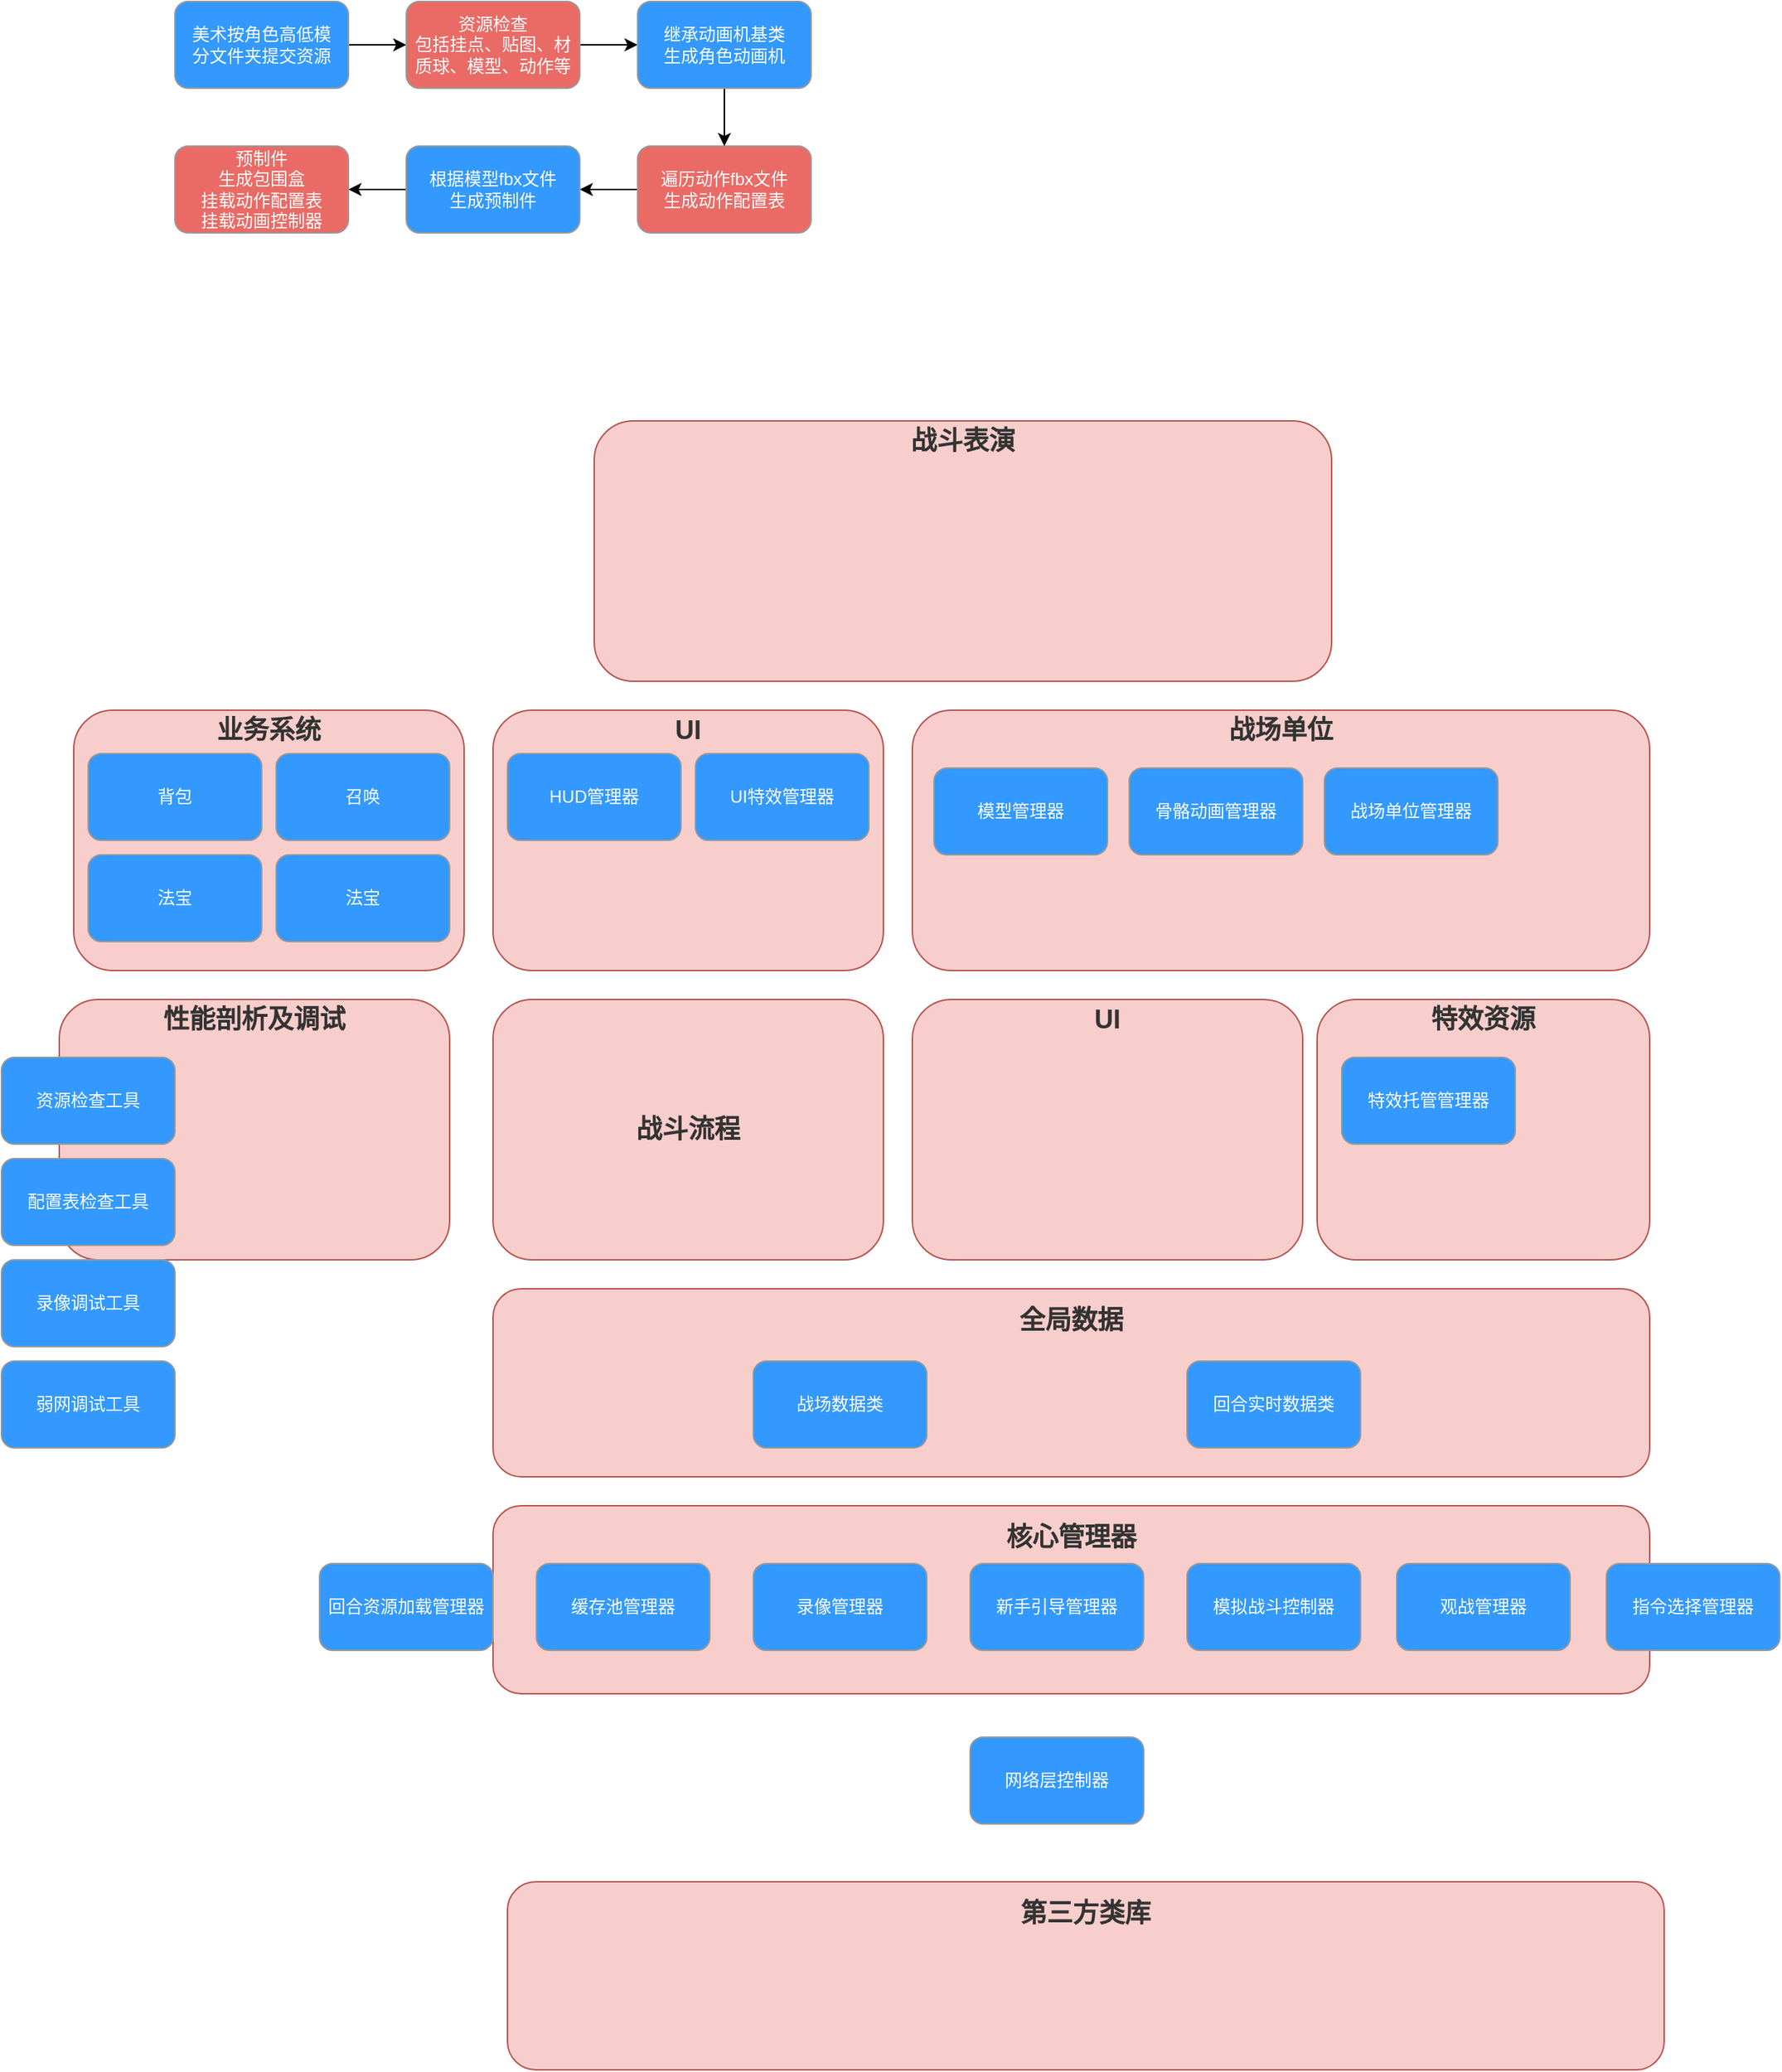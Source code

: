 <mxfile version="12.1.8" type="github" pages="1"><diagram id="-Knro7iIvr_-B3o6s4ao" name="第 1 页"><mxGraphModel dx="2249" dy="794" grid="1" gridSize="10" guides="1" tooltips="1" connect="1" arrows="1" fold="1" page="1" pageScale="1" pageWidth="827" pageHeight="1169" math="0" shadow="0"><root><mxCell id="0"/><mxCell id="1" parent="0"/><mxCell id="s2iT2gd37a2M7Q--zr3d-36" value="&lt;font style=&quot;font-size: 18px&quot;&gt;&lt;b&gt;&lt;font color=&quot;#333333&quot;&gt;核心管理器&lt;br&gt;&lt;br&gt;&lt;br&gt;&lt;br&gt;&lt;/font&gt;&lt;/b&gt;&lt;br&gt;&lt;/font&gt;" style="rounded=1;whiteSpace=wrap;html=1;strokeColor=#b85450;fillColor=#f8cecc;" vertex="1" parent="1"><mxGeometry x="240" y="1050" width="800" height="130" as="geometry"/></mxCell><mxCell id="s2iT2gd37a2M7Q--zr3d-32" value="&lt;font style=&quot;font-size: 18px&quot;&gt;&lt;b&gt;&lt;font color=&quot;#333333&quot;&gt;战场单位&lt;br&gt;&lt;br&gt;&lt;br&gt;&lt;br&gt;&lt;br&gt;&lt;br&gt;&lt;br&gt;&lt;/font&gt;&lt;/b&gt;&lt;br&gt;&lt;/font&gt;" style="rounded=1;whiteSpace=wrap;html=1;strokeColor=#b85450;fillColor=#f8cecc;" vertex="1" parent="1"><mxGeometry x="530" y="500" width="510" height="180" as="geometry"/></mxCell><mxCell id="s2iT2gd37a2M7Q--zr3d-33" value="&lt;font style=&quot;font-size: 18px&quot;&gt;&lt;font color=&quot;#333333&quot;&gt;&lt;b&gt;UI&lt;br&gt;&lt;/b&gt;&lt;/font&gt;&lt;br&gt;&lt;br&gt;&lt;br&gt;&lt;br&gt;&lt;br&gt;&lt;br&gt;&lt;br&gt;&lt;/font&gt;" style="rounded=1;whiteSpace=wrap;html=1;strokeColor=#b85450;fillColor=#f8cecc;" vertex="1" parent="1"><mxGeometry x="240" y="500" width="270" height="180" as="geometry"/></mxCell><mxCell id="s2iT2gd37a2M7Q--zr3d-15" style="edgeStyle=orthogonalEdgeStyle;rounded=0;orthogonalLoop=1;jettySize=auto;html=1;exitX=1;exitY=0.5;exitDx=0;exitDy=0;entryX=0;entryY=0.5;entryDx=0;entryDy=0;" edge="1" parent="1" source="s2iT2gd37a2M7Q--zr3d-1" target="s2iT2gd37a2M7Q--zr3d-3"><mxGeometry relative="1" as="geometry"/></mxCell><mxCell id="s2iT2gd37a2M7Q--zr3d-1" value="&lt;font color=&quot;#ffffff&quot;&gt;美术按角色高低模&lt;br&gt;分文件夹提交资源&lt;/font&gt;" style="rounded=1;whiteSpace=wrap;html=1;fillColor=#3399FF;strokeColor=#999999;" vertex="1" parent="1"><mxGeometry x="20" y="10" width="120" height="60" as="geometry"/></mxCell><mxCell id="s2iT2gd37a2M7Q--zr3d-18" style="edgeStyle=orthogonalEdgeStyle;rounded=0;orthogonalLoop=1;jettySize=auto;html=1;exitX=0;exitY=0.5;exitDx=0;exitDy=0;entryX=1;entryY=0.5;entryDx=0;entryDy=0;" edge="1" parent="1" source="s2iT2gd37a2M7Q--zr3d-2" target="s2iT2gd37a2M7Q--zr3d-8"><mxGeometry relative="1" as="geometry"/></mxCell><mxCell id="s2iT2gd37a2M7Q--zr3d-2" value="&lt;font color=&quot;#ffffff&quot;&gt;遍历动作fbx文件&lt;br&gt;生成动作配置表&lt;/font&gt;" style="rounded=1;whiteSpace=wrap;html=1;fillColor=#EA6B66;strokeColor=#999999;" vertex="1" parent="1"><mxGeometry x="340" y="110" width="120" height="60" as="geometry"/></mxCell><mxCell id="s2iT2gd37a2M7Q--zr3d-16" style="edgeStyle=orthogonalEdgeStyle;rounded=0;orthogonalLoop=1;jettySize=auto;html=1;exitX=1;exitY=0.5;exitDx=0;exitDy=0;entryX=0;entryY=0.5;entryDx=0;entryDy=0;" edge="1" parent="1" source="s2iT2gd37a2M7Q--zr3d-3" target="s2iT2gd37a2M7Q--zr3d-7"><mxGeometry relative="1" as="geometry"/></mxCell><mxCell id="s2iT2gd37a2M7Q--zr3d-3" value="&lt;font color=&quot;#ffffff&quot;&gt;资源&lt;/font&gt;&lt;span style=&quot;color: rgb(255 , 255 , 255)&quot;&gt;检查&lt;br&gt;包括&lt;/span&gt;&lt;font color=&quot;#ffffff&quot;&gt;挂点、贴图、材质球、模型、动作等&lt;/font&gt;&lt;font color=&quot;#ffffff&quot;&gt;&lt;br&gt;&lt;/font&gt;" style="rounded=1;whiteSpace=wrap;html=1;fillColor=#EA6B66;strokeColor=#999999;" vertex="1" parent="1"><mxGeometry x="180" y="10" width="120" height="60" as="geometry"/></mxCell><mxCell id="s2iT2gd37a2M7Q--zr3d-17" style="edgeStyle=orthogonalEdgeStyle;rounded=0;orthogonalLoop=1;jettySize=auto;html=1;exitX=0.5;exitY=1;exitDx=0;exitDy=0;entryX=0.5;entryY=0;entryDx=0;entryDy=0;" edge="1" parent="1" source="s2iT2gd37a2M7Q--zr3d-7" target="s2iT2gd37a2M7Q--zr3d-2"><mxGeometry relative="1" as="geometry"/></mxCell><mxCell id="s2iT2gd37a2M7Q--zr3d-7" value="&lt;font color=&quot;#ffffff&quot;&gt;继承动画机基类&lt;br&gt;生成角色动画机&lt;br&gt;&lt;/font&gt;" style="rounded=1;whiteSpace=wrap;html=1;fillColor=#3399FF;strokeColor=#999999;" vertex="1" parent="1"><mxGeometry x="340" y="10" width="120" height="60" as="geometry"/></mxCell><mxCell id="s2iT2gd37a2M7Q--zr3d-19" style="edgeStyle=orthogonalEdgeStyle;rounded=0;orthogonalLoop=1;jettySize=auto;html=1;exitX=0;exitY=0.5;exitDx=0;exitDy=0;entryX=1;entryY=0.5;entryDx=0;entryDy=0;" edge="1" parent="1" source="s2iT2gd37a2M7Q--zr3d-8" target="s2iT2gd37a2M7Q--zr3d-9"><mxGeometry relative="1" as="geometry"/></mxCell><mxCell id="s2iT2gd37a2M7Q--zr3d-8" value="&lt;font color=&quot;#ffffff&quot;&gt;根据模型fbx文件&lt;br&gt;生成预制件&lt;/font&gt;" style="rounded=1;whiteSpace=wrap;html=1;fillColor=#3399FF;strokeColor=#999999;" vertex="1" parent="1"><mxGeometry x="180" y="110" width="120" height="60" as="geometry"/></mxCell><mxCell id="s2iT2gd37a2M7Q--zr3d-9" value="&lt;font color=&quot;#ffffff&quot;&gt;预制件&lt;br&gt;生成包围盒&lt;br&gt;挂载动作配置表&lt;br&gt;挂载动画控制器&lt;br&gt;&lt;/font&gt;" style="rounded=1;whiteSpace=wrap;html=1;fillColor=#EA6B66;strokeColor=#999999;" vertex="1" parent="1"><mxGeometry x="20" y="110" width="120" height="60" as="geometry"/></mxCell><mxCell id="s2iT2gd37a2M7Q--zr3d-22" value="&lt;font color=&quot;#ffffff&quot;&gt;网络层控制器&lt;/font&gt;" style="rounded=1;whiteSpace=wrap;html=1;fillColor=#3399FF;strokeColor=#999999;" vertex="1" parent="1"><mxGeometry x="570" y="1210" width="120" height="60" as="geometry"/></mxCell><mxCell id="s2iT2gd37a2M7Q--zr3d-23" value="&lt;font color=&quot;#ffffff&quot;&gt;模拟战斗控制器&lt;/font&gt;" style="rounded=1;whiteSpace=wrap;html=1;fillColor=#3399FF;strokeColor=#999999;" vertex="1" parent="1"><mxGeometry x="720" y="1090" width="120" height="60" as="geometry"/></mxCell><mxCell id="s2iT2gd37a2M7Q--zr3d-24" value="&lt;font color=&quot;#ffffff&quot;&gt;模型管理器&lt;/font&gt;" style="rounded=1;whiteSpace=wrap;html=1;fillColor=#3399FF;strokeColor=#999999;" vertex="1" parent="1"><mxGeometry x="545" y="540" width="120" height="60" as="geometry"/></mxCell><mxCell id="s2iT2gd37a2M7Q--zr3d-25" value="&lt;font color=&quot;#ffffff&quot;&gt;骨骼动画管理器&lt;/font&gt;" style="rounded=1;whiteSpace=wrap;html=1;fillColor=#3399FF;strokeColor=#999999;" vertex="1" parent="1"><mxGeometry x="680" y="540" width="120" height="60" as="geometry"/></mxCell><mxCell id="s2iT2gd37a2M7Q--zr3d-26" value="&lt;font color=&quot;#ffffff&quot;&gt;缓存池管理器&lt;/font&gt;" style="rounded=1;whiteSpace=wrap;html=1;fillColor=#3399FF;strokeColor=#999999;" vertex="1" parent="1"><mxGeometry x="270" y="1090" width="120" height="60" as="geometry"/></mxCell><mxCell id="s2iT2gd37a2M7Q--zr3d-27" value="&lt;font color=&quot;#ffffff&quot;&gt;HUD管理器&lt;/font&gt;" style="rounded=1;whiteSpace=wrap;html=1;fillColor=#3399FF;strokeColor=#999999;" vertex="1" parent="1"><mxGeometry x="250" y="530" width="120" height="60" as="geometry"/></mxCell><mxCell id="s2iT2gd37a2M7Q--zr3d-28" value="&lt;font color=&quot;#ffffff&quot;&gt;UI特效管理器&lt;/font&gt;" style="rounded=1;whiteSpace=wrap;html=1;fillColor=#3399FF;strokeColor=#999999;" vertex="1" parent="1"><mxGeometry x="380" y="530" width="120" height="60" as="geometry"/></mxCell><mxCell id="s2iT2gd37a2M7Q--zr3d-29" value="&lt;font color=&quot;#ffffff&quot;&gt;指令选择管理器&lt;/font&gt;" style="rounded=1;whiteSpace=wrap;html=1;fillColor=#3399FF;strokeColor=#999999;" vertex="1" parent="1"><mxGeometry x="1010" y="1090" width="120" height="60" as="geometry"/></mxCell><mxCell id="s2iT2gd37a2M7Q--zr3d-30" value="&lt;font color=&quot;#ffffff&quot;&gt;新手引导管理器&lt;/font&gt;" style="rounded=1;whiteSpace=wrap;html=1;fillColor=#3399FF;strokeColor=#999999;" vertex="1" parent="1"><mxGeometry x="570" y="1090" width="120" height="60" as="geometry"/></mxCell><mxCell id="s2iT2gd37a2M7Q--zr3d-31" value="&lt;font color=&quot;#ffffff&quot;&gt;录像管理器&lt;/font&gt;" style="rounded=1;whiteSpace=wrap;html=1;fillColor=#3399FF;strokeColor=#999999;" vertex="1" parent="1"><mxGeometry x="420" y="1090" width="120" height="60" as="geometry"/></mxCell><mxCell id="s2iT2gd37a2M7Q--zr3d-34" value="&lt;font style=&quot;font-size: 18px&quot;&gt;&lt;font color=&quot;#333333&quot;&gt;&lt;b&gt;战斗流程&lt;/b&gt;&lt;/font&gt;&lt;br&gt;&lt;/font&gt;" style="rounded=1;whiteSpace=wrap;html=1;strokeColor=#b85450;fillColor=#f8cecc;" vertex="1" parent="1"><mxGeometry x="240" y="700" width="270" height="180" as="geometry"/></mxCell><mxCell id="s2iT2gd37a2M7Q--zr3d-35" value="&lt;font style=&quot;font-size: 18px&quot;&gt;&lt;font color=&quot;#333333&quot;&gt;&lt;b&gt;UI&lt;br&gt;&lt;/b&gt;&lt;/font&gt;&lt;br&gt;&lt;br&gt;&lt;br&gt;&lt;br&gt;&lt;br&gt;&lt;br&gt;&lt;br&gt;&lt;/font&gt;" style="rounded=1;whiteSpace=wrap;html=1;strokeColor=#b85450;fillColor=#f8cecc;" vertex="1" parent="1"><mxGeometry x="530" y="700" width="270" height="180" as="geometry"/></mxCell><mxCell id="s2iT2gd37a2M7Q--zr3d-37" value="&lt;font style=&quot;font-size: 18px&quot;&gt;&lt;font color=&quot;#333333&quot;&gt;&lt;b&gt;特效资源&lt;br&gt;&lt;/b&gt;&lt;/font&gt;&lt;br&gt;&lt;br&gt;&lt;br&gt;&lt;br&gt;&lt;br&gt;&lt;br&gt;&lt;br&gt;&lt;/font&gt;" style="rounded=1;whiteSpace=wrap;html=1;strokeColor=#b85450;fillColor=#f8cecc;" vertex="1" parent="1"><mxGeometry x="810" y="700" width="230" height="180" as="geometry"/></mxCell><mxCell id="s2iT2gd37a2M7Q--zr3d-38" value="&lt;font style=&quot;font-size: 18px&quot;&gt;&lt;b&gt;&lt;font color=&quot;#333333&quot;&gt;全局数据&lt;br&gt;&lt;br&gt;&lt;br&gt;&lt;br&gt;&lt;/font&gt;&lt;/b&gt;&lt;br&gt;&lt;/font&gt;" style="rounded=1;whiteSpace=wrap;html=1;strokeColor=#b85450;fillColor=#f8cecc;" vertex="1" parent="1"><mxGeometry x="240" y="900" width="800" height="130" as="geometry"/></mxCell><mxCell id="s2iT2gd37a2M7Q--zr3d-20" value="&lt;font color=&quot;#ffffff&quot;&gt;战场数据类&lt;/font&gt;" style="rounded=1;whiteSpace=wrap;html=1;fillColor=#3399FF;strokeColor=#999999;" vertex="1" parent="1"><mxGeometry x="420" y="950" width="120" height="60" as="geometry"/></mxCell><mxCell id="s2iT2gd37a2M7Q--zr3d-21" value="&lt;font color=&quot;#ffffff&quot;&gt;回合实时数据类&lt;/font&gt;" style="rounded=1;whiteSpace=wrap;html=1;fillColor=#3399FF;strokeColor=#999999;" vertex="1" parent="1"><mxGeometry x="720" y="950" width="120" height="60" as="geometry"/></mxCell><mxCell id="s2iT2gd37a2M7Q--zr3d-43" value="&lt;font style=&quot;font-size: 18px&quot;&gt;&lt;font color=&quot;#333333&quot;&gt;&lt;span&gt;业务系统&lt;br&gt;&lt;/span&gt;&lt;/font&gt;&lt;br&gt;&lt;br&gt;&lt;br&gt;&lt;br&gt;&lt;br&gt;&lt;br&gt;&lt;br&gt;&lt;/font&gt;" style="rounded=1;whiteSpace=wrap;html=1;strokeColor=#b85450;fillColor=#f8cecc;fontStyle=1" vertex="1" parent="1"><mxGeometry x="-50" y="500" width="270" height="180" as="geometry"/></mxCell><mxCell id="s2iT2gd37a2M7Q--zr3d-44" value="&lt;font color=&quot;#ffffff&quot;&gt;背包&lt;/font&gt;" style="rounded=1;whiteSpace=wrap;html=1;fillColor=#3399FF;strokeColor=#999999;" vertex="1" parent="1"><mxGeometry x="-40" y="530" width="120" height="60" as="geometry"/></mxCell><mxCell id="s2iT2gd37a2M7Q--zr3d-45" value="&lt;font color=&quot;#ffffff&quot;&gt;召唤&lt;/font&gt;" style="rounded=1;whiteSpace=wrap;html=1;fillColor=#3399FF;strokeColor=#999999;" vertex="1" parent="1"><mxGeometry x="90" y="530" width="120" height="60" as="geometry"/></mxCell><mxCell id="s2iT2gd37a2M7Q--zr3d-46" value="&lt;font color=&quot;#ffffff&quot;&gt;法宝&lt;/font&gt;" style="rounded=1;whiteSpace=wrap;html=1;fillColor=#3399FF;strokeColor=#999999;" vertex="1" parent="1"><mxGeometry x="-40" y="600" width="120" height="60" as="geometry"/></mxCell><mxCell id="s2iT2gd37a2M7Q--zr3d-47" value="&lt;font color=&quot;#ffffff&quot;&gt;法宝&lt;/font&gt;" style="rounded=1;whiteSpace=wrap;html=1;fillColor=#3399FF;strokeColor=#999999;" vertex="1" parent="1"><mxGeometry x="90" y="600" width="120" height="60" as="geometry"/></mxCell><mxCell id="s2iT2gd37a2M7Q--zr3d-48" value="&lt;font color=&quot;#ffffff&quot;&gt;观战管理器&lt;/font&gt;" style="rounded=1;whiteSpace=wrap;html=1;fillColor=#3399FF;strokeColor=#999999;" vertex="1" parent="1"><mxGeometry x="865" y="1090" width="120" height="60" as="geometry"/></mxCell><mxCell id="s2iT2gd37a2M7Q--zr3d-49" value="&lt;font color=&quot;#ffffff&quot;&gt;回合资源加载管理器&lt;/font&gt;" style="rounded=1;whiteSpace=wrap;html=1;fillColor=#3399FF;strokeColor=#999999;" vertex="1" parent="1"><mxGeometry x="120" y="1090" width="120" height="60" as="geometry"/></mxCell><mxCell id="s2iT2gd37a2M7Q--zr3d-50" value="&lt;font style=&quot;font-size: 18px&quot;&gt;&lt;font color=&quot;#333333&quot;&gt;&lt;b&gt;第三方类库&lt;br&gt;&lt;/b&gt;&lt;/font&gt;&lt;br&gt;&lt;br&gt;&lt;br&gt;&lt;br&gt;&lt;/font&gt;" style="rounded=1;whiteSpace=wrap;html=1;strokeColor=#b85450;fillColor=#f8cecc;" vertex="1" parent="1"><mxGeometry x="250" y="1310" width="800" height="130" as="geometry"/></mxCell><mxCell id="s2iT2gd37a2M7Q--zr3d-51" value="&lt;font style=&quot;font-size: 18px&quot;&gt;&lt;b&gt;&lt;font color=&quot;#333333&quot;&gt;战斗表演&lt;br&gt;&lt;br&gt;&lt;br&gt;&lt;br&gt;&lt;br&gt;&lt;br&gt;&lt;br&gt;&lt;/font&gt;&lt;/b&gt;&lt;br&gt;&lt;/font&gt;" style="rounded=1;whiteSpace=wrap;html=1;strokeColor=#b85450;fillColor=#f8cecc;" vertex="1" parent="1"><mxGeometry x="310" y="300" width="510" height="180" as="geometry"/></mxCell><mxCell id="s2iT2gd37a2M7Q--zr3d-52" value="&lt;font style=&quot;font-size: 18px&quot;&gt;&lt;font color=&quot;#333333&quot;&gt;&lt;b&gt;性能剖析及调试&lt;br&gt;&lt;/b&gt;&lt;/font&gt;&lt;br&gt;&lt;br&gt;&lt;br&gt;&lt;br&gt;&lt;br&gt;&lt;br&gt;&lt;br&gt;&lt;/font&gt;" style="rounded=1;whiteSpace=wrap;html=1;strokeColor=#b85450;fillColor=#f8cecc;" vertex="1" parent="1"><mxGeometry x="-60" y="700" width="270" height="180" as="geometry"/></mxCell><mxCell id="s2iT2gd37a2M7Q--zr3d-53" value="&lt;font color=&quot;#ffffff&quot;&gt;资源检查工具&lt;/font&gt;" style="rounded=1;whiteSpace=wrap;html=1;fillColor=#3399FF;strokeColor=#999999;" vertex="1" parent="1"><mxGeometry x="-100" y="740" width="120" height="60" as="geometry"/></mxCell><mxCell id="s2iT2gd37a2M7Q--zr3d-54" value="&lt;font color=&quot;#ffffff&quot;&gt;配置表检查工具&lt;/font&gt;" style="rounded=1;whiteSpace=wrap;html=1;fillColor=#3399FF;strokeColor=#999999;" vertex="1" parent="1"><mxGeometry x="-100" y="810" width="120" height="60" as="geometry"/></mxCell><mxCell id="s2iT2gd37a2M7Q--zr3d-55" value="&lt;font color=&quot;#ffffff&quot;&gt;录像调试工具&lt;/font&gt;" style="rounded=1;whiteSpace=wrap;html=1;fillColor=#3399FF;strokeColor=#999999;" vertex="1" parent="1"><mxGeometry x="-100" y="880" width="120" height="60" as="geometry"/></mxCell><mxCell id="s2iT2gd37a2M7Q--zr3d-56" value="&lt;font color=&quot;#ffffff&quot;&gt;弱网调试工具&lt;/font&gt;" style="rounded=1;whiteSpace=wrap;html=1;fillColor=#3399FF;strokeColor=#999999;" vertex="1" parent="1"><mxGeometry x="-100" y="950" width="120" height="60" as="geometry"/></mxCell><mxCell id="s2iT2gd37a2M7Q--zr3d-57" value="&lt;font color=&quot;#ffffff&quot;&gt;战场单位管理器&lt;/font&gt;" style="rounded=1;whiteSpace=wrap;html=1;fillColor=#3399FF;strokeColor=#999999;" vertex="1" parent="1"><mxGeometry x="815" y="540" width="120" height="60" as="geometry"/></mxCell><mxCell id="s2iT2gd37a2M7Q--zr3d-58" value="&lt;font color=&quot;#ffffff&quot;&gt;特效托管管理器&lt;/font&gt;" style="rounded=1;whiteSpace=wrap;html=1;fillColor=#3399FF;strokeColor=#999999;" vertex="1" parent="1"><mxGeometry x="827" y="740" width="120" height="60" as="geometry"/></mxCell></root></mxGraphModel></diagram></mxfile>